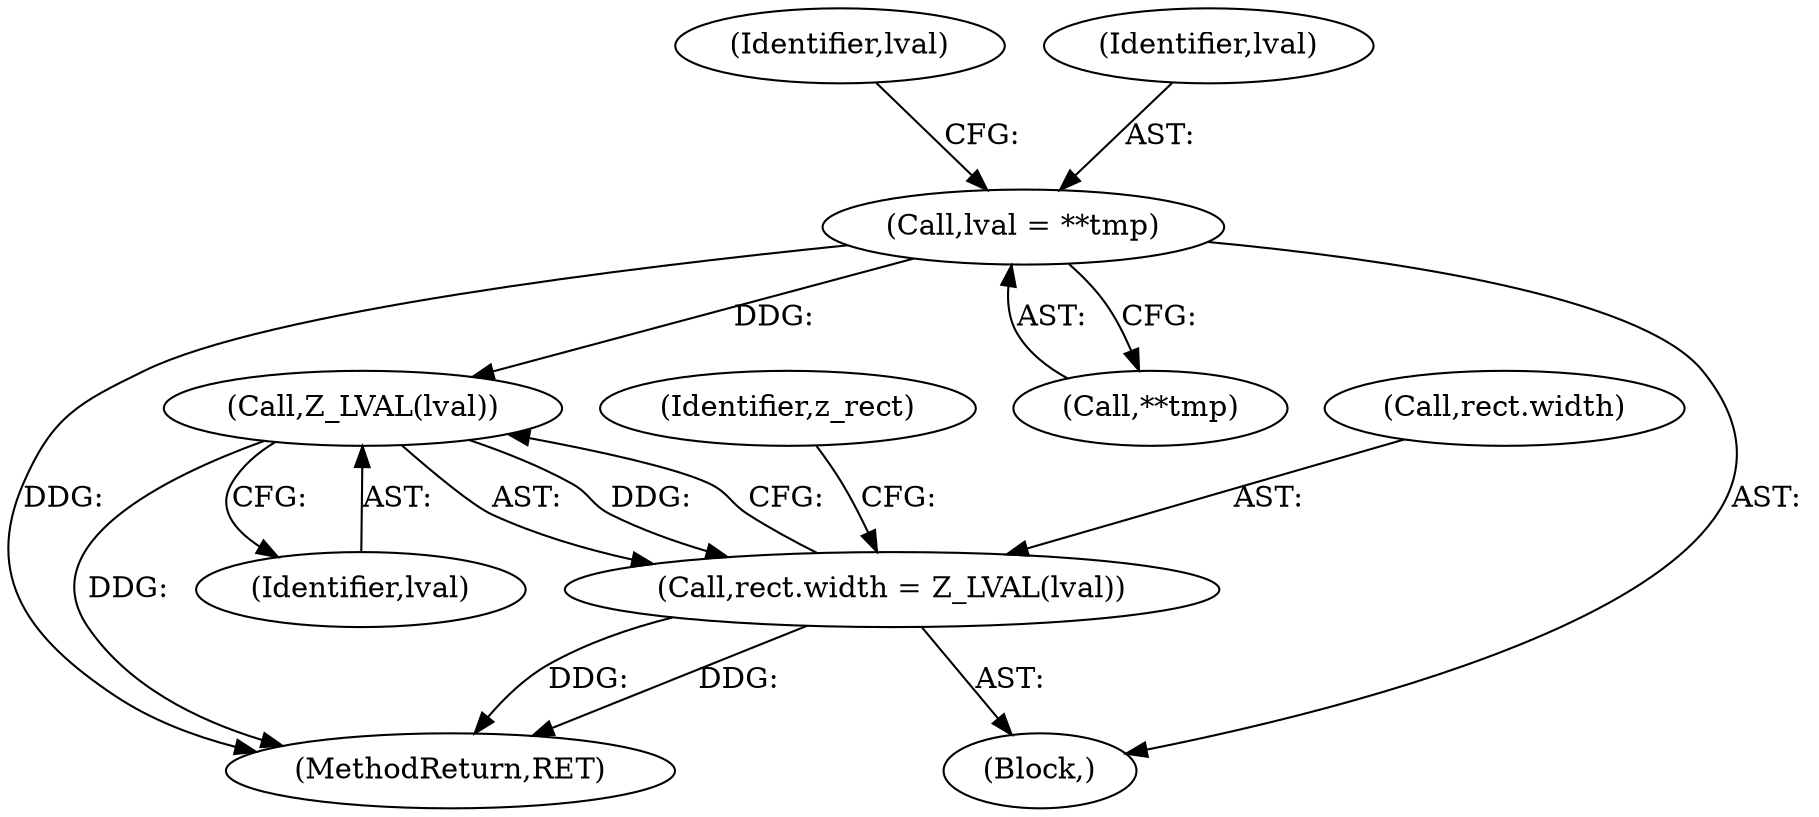 digraph "0_php-src_2938329ce19cb8c4197dec146c3ec887c6f61d01_2@pointer" {
"1000334" [label="(Call,lval = **tmp)"];
"1000349" [label="(Call,Z_LVAL(lval))"];
"1000345" [label="(Call,rect.width = Z_LVAL(lval))"];
"1000336" [label="(Call,**tmp)"];
"1000366" [label="(Identifier,z_rect)"];
"1000334" [label="(Call,lval = **tmp)"];
"1000350" [label="(Identifier,lval)"];
"1000346" [label="(Call,rect.width)"];
"1000467" [label="(MethodReturn,RET)"];
"1000341" [label="(Identifier,lval)"];
"1000335" [label="(Identifier,lval)"];
"1000349" [label="(Call,Z_LVAL(lval))"];
"1000332" [label="(Block,)"];
"1000345" [label="(Call,rect.width = Z_LVAL(lval))"];
"1000334" -> "1000332"  [label="AST: "];
"1000334" -> "1000336"  [label="CFG: "];
"1000335" -> "1000334"  [label="AST: "];
"1000336" -> "1000334"  [label="AST: "];
"1000341" -> "1000334"  [label="CFG: "];
"1000334" -> "1000467"  [label="DDG: "];
"1000334" -> "1000349"  [label="DDG: "];
"1000349" -> "1000345"  [label="AST: "];
"1000349" -> "1000350"  [label="CFG: "];
"1000350" -> "1000349"  [label="AST: "];
"1000345" -> "1000349"  [label="CFG: "];
"1000349" -> "1000467"  [label="DDG: "];
"1000349" -> "1000345"  [label="DDG: "];
"1000345" -> "1000332"  [label="AST: "];
"1000346" -> "1000345"  [label="AST: "];
"1000366" -> "1000345"  [label="CFG: "];
"1000345" -> "1000467"  [label="DDG: "];
"1000345" -> "1000467"  [label="DDG: "];
}

